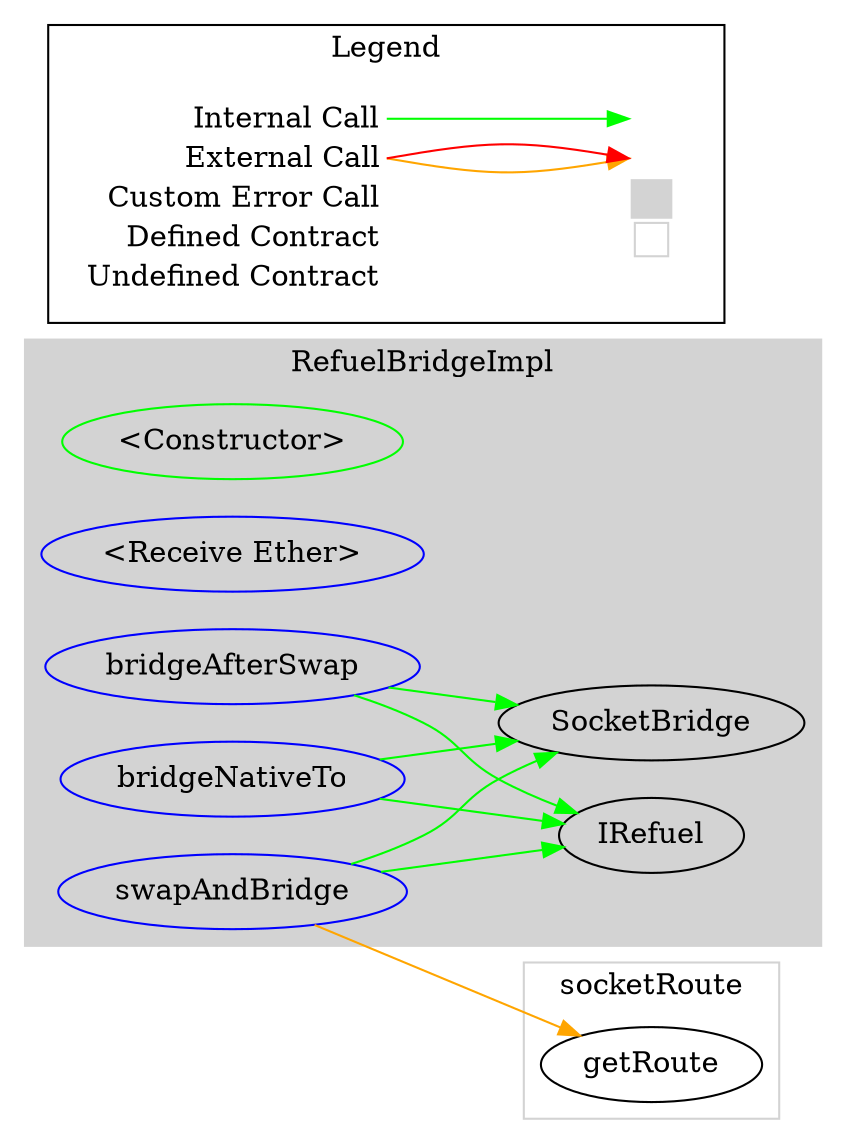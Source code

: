 digraph G {
  graph [ ratio = "auto", page = "100", compound =true ];
subgraph "clusterRefuelBridgeImpl" {
  graph [ label = "RefuelBridgeImpl", color = "lightgray", style = "filled", bgcolor = "lightgray" ];
  "RefuelBridgeImpl.<Constructor>" [ label = "<Constructor>", color = "green" ];
  "RefuelBridgeImpl.<Receive Ether>" [ label = "<Receive Ether>", color = "blue" ];
  "RefuelBridgeImpl.bridgeAfterSwap" [ label = "bridgeAfterSwap", color = "blue" ];
  "RefuelBridgeImpl.swapAndBridge" [ label = "swapAndBridge", color = "blue" ];
  "RefuelBridgeImpl.bridgeNativeTo" [ label = "bridgeNativeTo", color = "blue" ];
  "RefuelBridgeImpl.IRefuel" [ label = "IRefuel" ];
  "RefuelBridgeImpl.SocketBridge" [ label = "SocketBridge" ];
}

subgraph "clustersocketRoute" {
  graph [ label = "socketRoute", color = "lightgray" ];
  "socketRoute.getRoute" [ label = "getRoute" ];
}

  "RefuelBridgeImpl.bridgeAfterSwap";
  "RefuelBridgeImpl.IRefuel";
  "RefuelBridgeImpl.SocketBridge";
  "RefuelBridgeImpl.swapAndBridge";
  "socketRoute.getRoute";
  "RefuelBridgeImpl.bridgeNativeTo";
  "RefuelBridgeImpl.bridgeAfterSwap" -> "RefuelBridgeImpl.IRefuel" [ color = "green" ];
  "RefuelBridgeImpl.bridgeAfterSwap" -> "RefuelBridgeImpl.SocketBridge" [ color = "green" ];
  "RefuelBridgeImpl.swapAndBridge" -> "socketRoute.getRoute" [ color = "orange" ];
  "RefuelBridgeImpl.swapAndBridge" -> "RefuelBridgeImpl.IRefuel" [ color = "green" ];
  "RefuelBridgeImpl.swapAndBridge" -> "RefuelBridgeImpl.SocketBridge" [ color = "green" ];
  "RefuelBridgeImpl.bridgeNativeTo" -> "RefuelBridgeImpl.IRefuel" [ color = "green" ];
  "RefuelBridgeImpl.bridgeNativeTo" -> "RefuelBridgeImpl.SocketBridge" [ color = "green" ];


rankdir=LR
node [shape=plaintext]
subgraph cluster_01 { 
label = "Legend";
key [label=<<table border="0" cellpadding="2" cellspacing="0" cellborder="0">
  <tr><td align="right" port="i1">Internal Call</td></tr>
  <tr><td align="right" port="i2">External Call</td></tr>
  <tr><td align="right" port="i2">Custom Error Call</td></tr>
  <tr><td align="right" port="i3">Defined Contract</td></tr>
  <tr><td align="right" port="i4">Undefined Contract</td></tr>
  </table>>]
key2 [label=<<table border="0" cellpadding="2" cellspacing="0" cellborder="0">
  <tr><td port="i1">&nbsp;&nbsp;&nbsp;</td></tr>
  <tr><td port="i2">&nbsp;&nbsp;&nbsp;</td></tr>
  <tr><td port="i3" bgcolor="lightgray">&nbsp;&nbsp;&nbsp;</td></tr>
  <tr><td port="i4">
    <table border="1" cellborder="0" cellspacing="0" cellpadding="7" color="lightgray">
      <tr>
       <td></td>
      </tr>
     </table>
  </td></tr>
  </table>>]
key:i1:e -> key2:i1:w [color="green"]
key:i2:e -> key2:i2:w [color="orange"]
key:i2:e -> key2:i2:w [color="red"]
}
}

